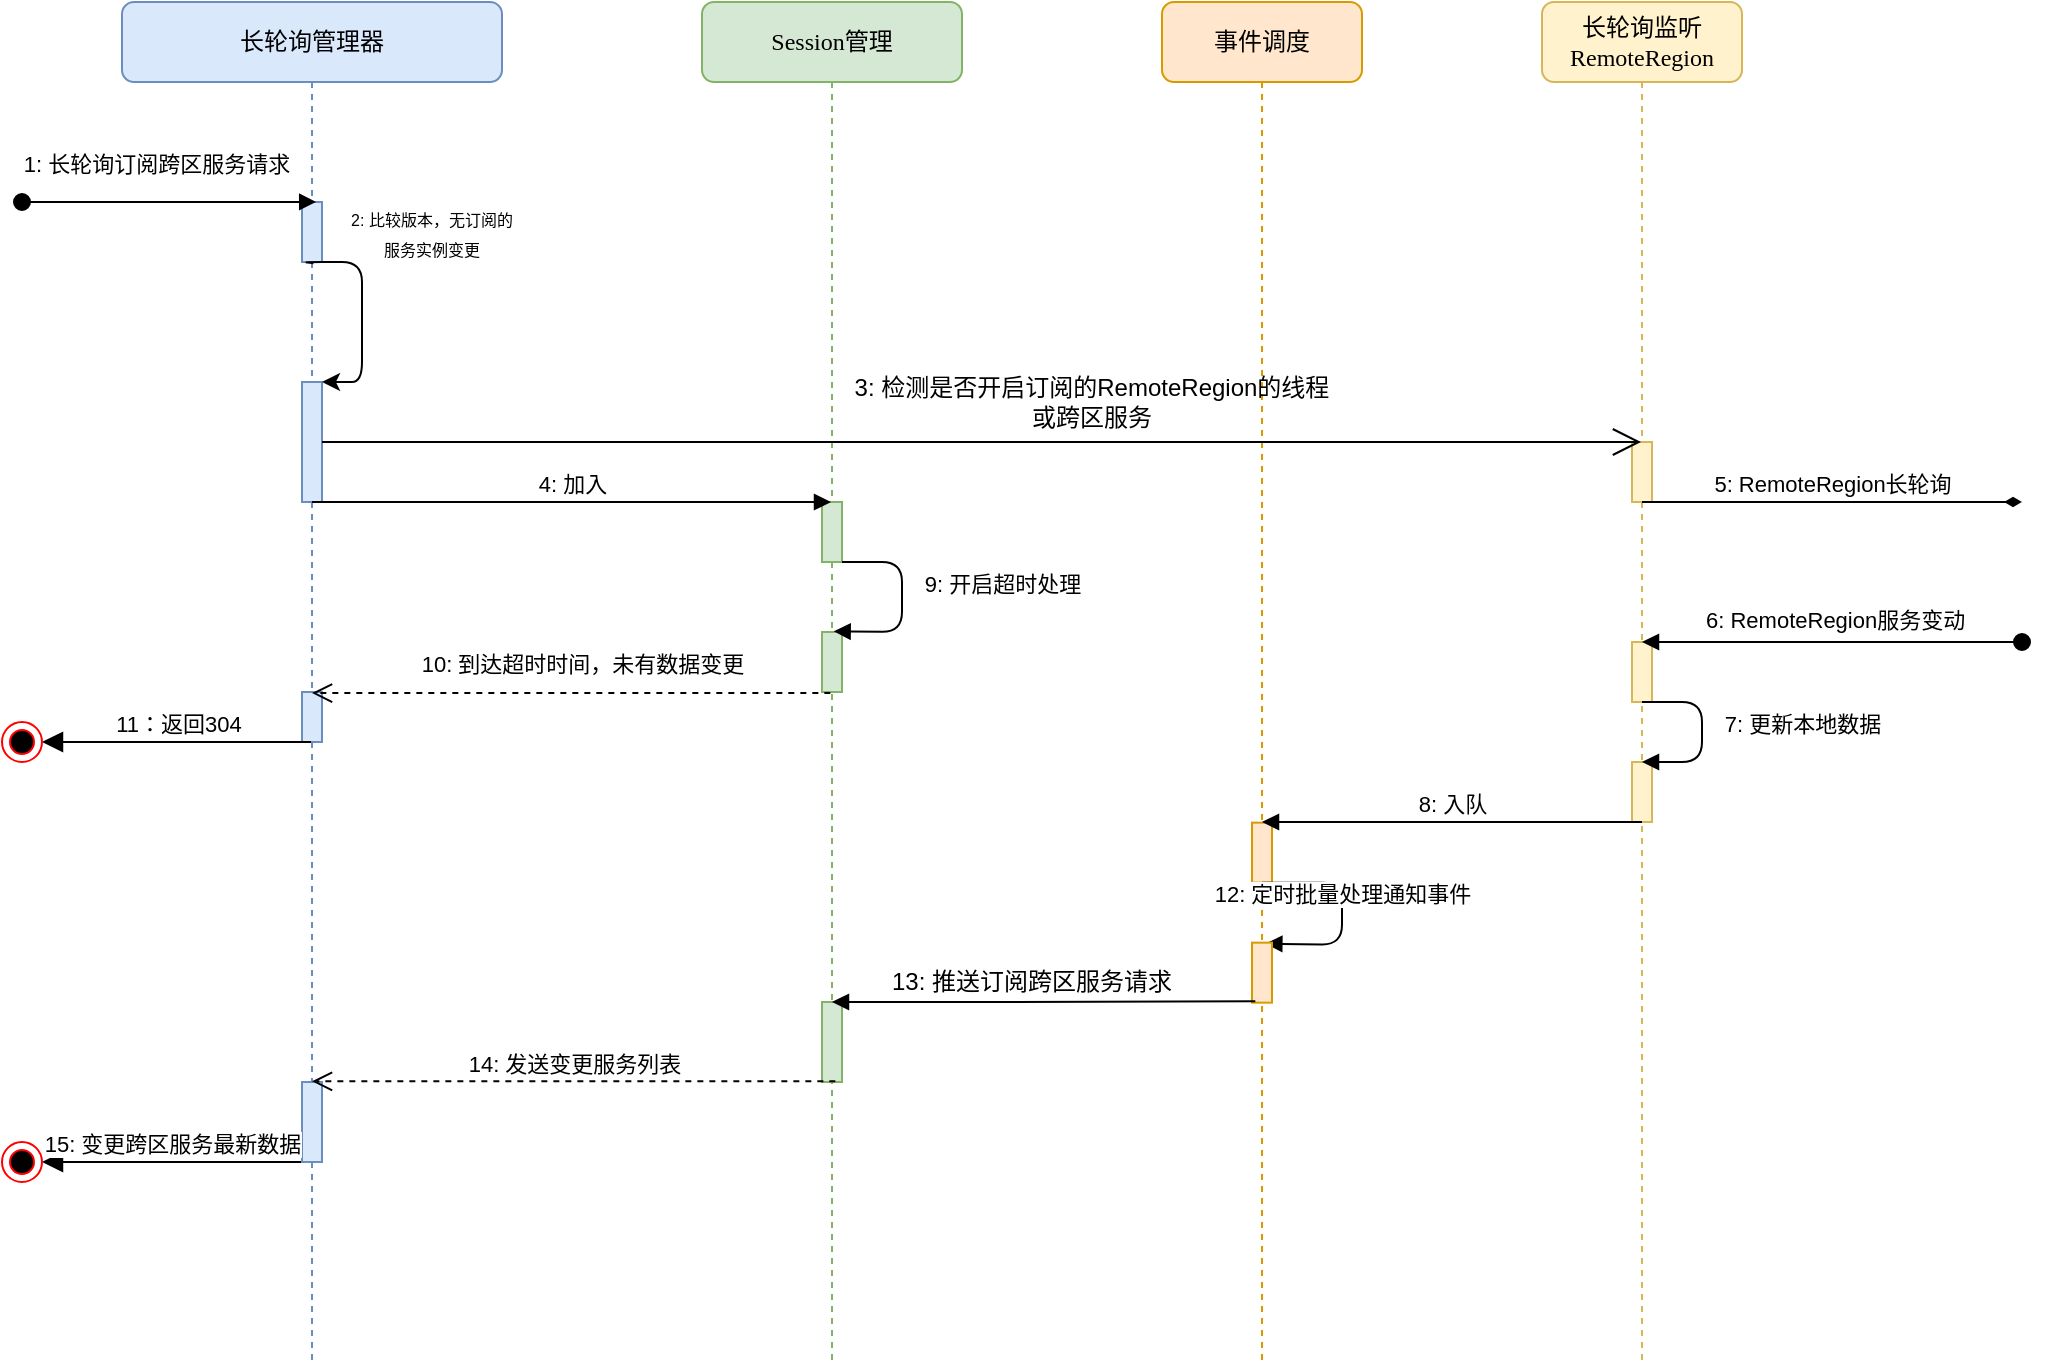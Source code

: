 <mxfile version="13.8.1" type="github">
  <diagram name="Page-1" id="13e1069c-82ec-6db2-03f1-153e76fe0fe0">
    <mxGraphModel dx="1185" dy="662" grid="1" gridSize="10" guides="1" tooltips="1" connect="1" arrows="1" fold="1" page="1" pageScale="1" pageWidth="1100" pageHeight="850" background="#ffffff" math="0" shadow="0">
      <root>
        <mxCell id="0" />
        <mxCell id="1" parent="0" />
        <mxCell id="7baba1c4bc27f4b0-2" value="Session管理" style="shape=umlLifeline;perimeter=lifelinePerimeter;whiteSpace=wrap;html=1;container=1;collapsible=0;recursiveResize=0;outlineConnect=0;rounded=1;shadow=0;comic=0;labelBackgroundColor=none;strokeWidth=1;fontFamily=Verdana;fontSize=12;align=center;fillColor=#d5e8d4;strokeColor=#82b366;sketch=0;" parent="1" vertex="1">
          <mxGeometry x="370" y="80" width="130" height="680" as="geometry" />
        </mxCell>
        <mxCell id="vFjCsUCM6t9HKuLcPDDI-33" value="" style="html=1;points=[];perimeter=orthogonalPerimeter;fillColor=#d5e8d4;strokeColor=#82b366;sketch=0;" vertex="1" parent="7baba1c4bc27f4b0-2">
          <mxGeometry x="60" y="250" width="10" height="30" as="geometry" />
        </mxCell>
        <mxCell id="vFjCsUCM6t9HKuLcPDDI-34" value="" style="html=1;points=[];perimeter=orthogonalPerimeter;fillColor=#d5e8d4;strokeColor=#82b366;sketch=0;" vertex="1" parent="7baba1c4bc27f4b0-2">
          <mxGeometry x="60" y="315" width="10" height="30" as="geometry" />
        </mxCell>
        <mxCell id="vFjCsUCM6t9HKuLcPDDI-44" value="" style="html=1;points=[];perimeter=orthogonalPerimeter;fillColor=#d5e8d4;strokeColor=#82b366;sketch=0;" vertex="1" parent="7baba1c4bc27f4b0-2">
          <mxGeometry x="60" y="500" width="10" height="40" as="geometry" />
        </mxCell>
        <mxCell id="vFjCsUCM6t9HKuLcPDDI-53" value="9: 开启超时处理" style="html=1;verticalAlign=bottom;endArrow=block;entryX=0.583;entryY=-0.011;entryDx=0;entryDy=0;entryPerimeter=0;sketch=0;" edge="1" parent="7baba1c4bc27f4b0-2" target="vFjCsUCM6t9HKuLcPDDI-34">
          <mxGeometry x="0.311" y="-52" width="80" relative="1" as="geometry">
            <mxPoint x="70" y="280" as="sourcePoint" />
            <mxPoint x="150" y="280" as="targetPoint" />
            <Array as="points">
              <mxPoint x="100" y="280" />
              <mxPoint x="100" y="315" />
            </Array>
            <mxPoint x="49" y="37" as="offset" />
          </mxGeometry>
        </mxCell>
        <mxCell id="7baba1c4bc27f4b0-4" value="事件调度" style="shape=umlLifeline;perimeter=lifelinePerimeter;whiteSpace=wrap;html=1;container=1;collapsible=0;recursiveResize=0;outlineConnect=0;rounded=1;shadow=0;comic=0;labelBackgroundColor=none;strokeWidth=1;fontFamily=Verdana;fontSize=12;align=center;fillColor=#ffe6cc;strokeColor=#d79b00;sketch=0;" parent="1" vertex="1">
          <mxGeometry x="600" y="80" width="100" height="680" as="geometry" />
        </mxCell>
        <mxCell id="vFjCsUCM6t9HKuLcPDDI-37" value="" style="html=1;points=[];perimeter=orthogonalPerimeter;fillColor=#ffe6cc;strokeColor=#d79b00;sketch=0;" vertex="1" parent="7baba1c4bc27f4b0-4">
          <mxGeometry x="45" y="410.33" width="10" height="30" as="geometry" />
        </mxCell>
        <mxCell id="vFjCsUCM6t9HKuLcPDDI-38" value="12: 定时批量处理通知事件" style="html=1;verticalAlign=bottom;endArrow=block;entryX=0.667;entryY=0.017;entryDx=0;entryDy=0;entryPerimeter=0;sketch=0;" edge="1" parent="7baba1c4bc27f4b0-4" target="vFjCsUCM6t9HKuLcPDDI-39">
          <mxGeometry width="80" relative="1" as="geometry">
            <mxPoint x="50" y="440.33" as="sourcePoint" />
            <mxPoint x="130" y="440.33" as="targetPoint" />
            <Array as="points">
              <mxPoint x="90" y="440.33" />
              <mxPoint x="90" y="471.33" />
            </Array>
          </mxGeometry>
        </mxCell>
        <mxCell id="vFjCsUCM6t9HKuLcPDDI-39" value="" style="html=1;points=[];perimeter=orthogonalPerimeter;fillColor=#ffe6cc;strokeColor=#d79b00;sketch=0;" vertex="1" parent="7baba1c4bc27f4b0-4">
          <mxGeometry x="45" y="470.33" width="10" height="30" as="geometry" />
        </mxCell>
        <mxCell id="7baba1c4bc27f4b0-5" value="长轮询监听RemoteRegion" style="shape=umlLifeline;perimeter=lifelinePerimeter;whiteSpace=wrap;html=1;container=1;collapsible=0;recursiveResize=0;outlineConnect=0;rounded=1;shadow=0;comic=0;labelBackgroundColor=none;strokeWidth=1;fontFamily=Verdana;fontSize=12;align=center;fillColor=#fff2cc;strokeColor=#d6b656;sketch=0;" parent="1" vertex="1">
          <mxGeometry x="790" y="80" width="100" height="680" as="geometry" />
        </mxCell>
        <mxCell id="vFjCsUCM6t9HKuLcPDDI-26" value="" style="html=1;points=[];perimeter=orthogonalPerimeter;fillColor=#fff2cc;strokeColor=#d6b656;sketch=0;" vertex="1" parent="7baba1c4bc27f4b0-5">
          <mxGeometry x="45" y="220" width="10" height="30" as="geometry" />
        </mxCell>
        <mxCell id="vFjCsUCM6t9HKuLcPDDI-28" value="5: RemoteRegion长轮询" style="html=1;verticalAlign=bottom;endArrow=diamondThin;startArrow=none;startFill=0;endFill=1;sketch=0;" edge="1" parent="7baba1c4bc27f4b0-5">
          <mxGeometry width="80" relative="1" as="geometry">
            <mxPoint x="50" y="250" as="sourcePoint" />
            <mxPoint x="240" y="250" as="targetPoint" />
            <mxPoint as="offset" />
          </mxGeometry>
        </mxCell>
        <mxCell id="vFjCsUCM6t9HKuLcPDDI-36" value="" style="html=1;points=[];perimeter=orthogonalPerimeter;fillColor=#fff2cc;strokeColor=#d6b656;sketch=0;" vertex="1" parent="7baba1c4bc27f4b0-5">
          <mxGeometry x="45" y="320" width="10" height="30" as="geometry" />
        </mxCell>
        <mxCell id="vFjCsUCM6t9HKuLcPDDI-40" value="" style="html=1;points=[];perimeter=orthogonalPerimeter;fillColor=#fff2cc;strokeColor=#d6b656;sketch=0;" vertex="1" parent="7baba1c4bc27f4b0-5">
          <mxGeometry x="45" y="380" width="10" height="30" as="geometry" />
        </mxCell>
        <mxCell id="vFjCsUCM6t9HKuLcPDDI-41" value="7: 更新本地数据" style="html=1;verticalAlign=bottom;endArrow=block;sketch=0;" edge="1" parent="7baba1c4bc27f4b0-5" target="7baba1c4bc27f4b0-5">
          <mxGeometry x="0.328" y="-51" width="80" relative="1" as="geometry">
            <mxPoint x="50" y="350" as="sourcePoint" />
            <mxPoint x="130" y="350" as="targetPoint" />
            <Array as="points">
              <mxPoint x="80" y="350" />
              <mxPoint x="80" y="380" />
            </Array>
            <mxPoint x="50" y="41" as="offset" />
          </mxGeometry>
        </mxCell>
        <mxCell id="7baba1c4bc27f4b0-8" value="长轮询管理器" style="shape=umlLifeline;perimeter=lifelinePerimeter;whiteSpace=wrap;html=1;container=1;collapsible=0;recursiveResize=0;outlineConnect=0;rounded=1;shadow=0;comic=0;labelBackgroundColor=none;strokeWidth=1;fontFamily=Verdana;fontSize=12;align=center;fillColor=#dae8fc;strokeColor=#6c8ebf;sketch=0;" parent="1" vertex="1">
          <mxGeometry x="80" y="80" width="190" height="680" as="geometry" />
        </mxCell>
        <mxCell id="7baba1c4bc27f4b0-9" value="" style="html=1;points=[];perimeter=orthogonalPerimeter;rounded=0;shadow=0;comic=0;labelBackgroundColor=none;strokeWidth=1;fontFamily=Verdana;fontSize=12;align=center;fillColor=#dae8fc;strokeColor=#6c8ebf;sketch=0;" parent="7baba1c4bc27f4b0-8" vertex="1">
          <mxGeometry x="90" y="100" width="10" height="30" as="geometry" />
        </mxCell>
        <mxCell id="vFjCsUCM6t9HKuLcPDDI-17" value="&lt;font style=&quot;font-size: 8px&quot;&gt;2: 比较版本，无订阅的服务实例变更&lt;/font&gt;" style="text;html=1;strokeColor=none;fillColor=none;align=center;verticalAlign=middle;whiteSpace=wrap;rounded=0;sketch=0;" vertex="1" parent="7baba1c4bc27f4b0-8">
          <mxGeometry x="110" y="90" width="90" height="50" as="geometry" />
        </mxCell>
        <mxCell id="vFjCsUCM6t9HKuLcPDDI-13" value="" style="html=1;points=[];perimeter=orthogonalPerimeter;rounded=0;shadow=0;comic=0;labelBackgroundColor=none;strokeWidth=1;fontFamily=Verdana;fontSize=12;align=center;fillColor=#dae8fc;strokeColor=#6c8ebf;sketch=0;" vertex="1" parent="7baba1c4bc27f4b0-8">
          <mxGeometry x="90" y="190" width="10" height="60" as="geometry" />
        </mxCell>
        <mxCell id="vFjCsUCM6t9HKuLcPDDI-15" value="" style="endArrow=classic;html=1;exitX=0.572;exitY=1.021;exitDx=0;exitDy=0;exitPerimeter=0;sketch=0;" edge="1" parent="7baba1c4bc27f4b0-8" source="7baba1c4bc27f4b0-9" target="vFjCsUCM6t9HKuLcPDDI-13">
          <mxGeometry width="50" height="50" relative="1" as="geometry">
            <mxPoint x="50" y="160" as="sourcePoint" />
            <mxPoint x="100" y="110" as="targetPoint" />
            <Array as="points">
              <mxPoint x="90" y="130" />
              <mxPoint x="120" y="130" />
              <mxPoint x="120" y="190" />
              <mxPoint x="110" y="190" />
            </Array>
          </mxGeometry>
        </mxCell>
        <mxCell id="vFjCsUCM6t9HKuLcPDDI-23" value="" style="endArrow=open;endFill=1;endSize=12;html=1;sketch=0;" edge="1" parent="7baba1c4bc27f4b0-8" target="7baba1c4bc27f4b0-5">
          <mxGeometry width="160" relative="1" as="geometry">
            <mxPoint x="100" y="220" as="sourcePoint" />
            <mxPoint x="260" y="220" as="targetPoint" />
          </mxGeometry>
        </mxCell>
        <mxCell id="vFjCsUCM6t9HKuLcPDDI-50" value="" style="html=1;points=[];perimeter=orthogonalPerimeter;fillColor=#dae8fc;strokeColor=#6c8ebf;sketch=0;" vertex="1" parent="7baba1c4bc27f4b0-8">
          <mxGeometry x="90" y="540" width="10" height="40" as="geometry" />
        </mxCell>
        <mxCell id="vFjCsUCM6t9HKuLcPDDI-60" value="" style="html=1;points=[];perimeter=orthogonalPerimeter;fillColor=#dae8fc;strokeColor=#6c8ebf;sketch=0;" vertex="1" parent="7baba1c4bc27f4b0-8">
          <mxGeometry x="90" y="345" width="10" height="25" as="geometry" />
        </mxCell>
        <mxCell id="vFjCsUCM6t9HKuLcPDDI-1" value="1: 长轮询订阅跨区服务请求" style="html=1;verticalAlign=bottom;startArrow=oval;startFill=1;endArrow=block;startSize=8;entryX=0.71;entryY=-0.001;entryDx=0;entryDy=0;entryPerimeter=0;sketch=0;" edge="1" parent="1" target="7baba1c4bc27f4b0-9">
          <mxGeometry x="-0.092" y="10" width="60" relative="1" as="geometry">
            <mxPoint x="30" y="180" as="sourcePoint" />
            <mxPoint x="100" y="180" as="targetPoint" />
            <mxPoint as="offset" />
          </mxGeometry>
        </mxCell>
        <mxCell id="vFjCsUCM6t9HKuLcPDDI-10" value="11：返回304" style="html=1;verticalAlign=bottom;startArrow=block;startFill=1;endArrow=none;startSize=8;endFill=0;sketch=0;" edge="1" parent="1" target="7baba1c4bc27f4b0-8">
          <mxGeometry width="60" relative="1" as="geometry">
            <mxPoint x="40" y="450" as="sourcePoint" />
            <mxPoint x="169.5" y="450" as="targetPoint" />
          </mxGeometry>
        </mxCell>
        <mxCell id="vFjCsUCM6t9HKuLcPDDI-11" value="" style="ellipse;html=1;shape=endState;fillColor=#000000;strokeColor=#ff0000;sketch=0;" vertex="1" parent="1">
          <mxGeometry x="20" y="440" width="20" height="20" as="geometry" />
        </mxCell>
        <mxCell id="vFjCsUCM6t9HKuLcPDDI-21" value="4: 加入" style="html=1;verticalAlign=bottom;endArrow=block;sketch=0;" edge="1" parent="1" source="7baba1c4bc27f4b0-8" target="7baba1c4bc27f4b0-2">
          <mxGeometry width="80" relative="1" as="geometry">
            <mxPoint x="180" y="300" as="sourcePoint" />
            <mxPoint x="260" y="300" as="targetPoint" />
            <Array as="points">
              <mxPoint x="380" y="330" />
            </Array>
          </mxGeometry>
        </mxCell>
        <mxCell id="vFjCsUCM6t9HKuLcPDDI-24" value="3: 检测是否开启订阅的RemoteRegion的线程或跨区服务" style="text;html=1;strokeColor=none;fillColor=none;align=center;verticalAlign=middle;whiteSpace=wrap;rounded=0;sketch=0;" vertex="1" parent="1">
          <mxGeometry x="440" y="270" width="250" height="20" as="geometry" />
        </mxCell>
        <mxCell id="vFjCsUCM6t9HKuLcPDDI-29" value="" style="html=1;verticalAlign=bottom;startArrow=oval;startFill=1;endArrow=block;startSize=8;sketch=0;" edge="1" parent="1" target="7baba1c4bc27f4b0-5">
          <mxGeometry x="-0.092" y="10" width="60" relative="1" as="geometry">
            <mxPoint x="1030" y="400" as="sourcePoint" />
            <mxPoint x="1187.1" y="400.0" as="targetPoint" />
            <mxPoint as="offset" />
          </mxGeometry>
        </mxCell>
        <mxCell id="vFjCsUCM6t9HKuLcPDDI-30" value="&lt;span style=&quot;color: rgb(0 , 0 , 0) ; font-family: &amp;#34;helvetica&amp;#34; ; font-size: 11px ; font-style: normal ; font-weight: 400 ; letter-spacing: normal ; text-align: center ; text-indent: 0px ; text-transform: none ; word-spacing: 0px ; background-color: rgb(255 , 255 , 255) ; display: inline ; float: none&quot;&gt;6: RemoteRegion服务变动&lt;/span&gt;" style="text;whiteSpace=wrap;html=1;sketch=0;" vertex="1" parent="1">
          <mxGeometry x="870" y="375" width="180" height="35" as="geometry" />
        </mxCell>
        <mxCell id="vFjCsUCM6t9HKuLcPDDI-35" value="8: 入队" style="html=1;verticalAlign=bottom;endArrow=block;sketch=0;" edge="1" parent="1">
          <mxGeometry width="80" relative="1" as="geometry">
            <mxPoint x="840" y="490" as="sourcePoint" />
            <mxPoint x="650" y="490" as="targetPoint" />
            <Array as="points">
              <mxPoint x="750" y="490" />
            </Array>
          </mxGeometry>
        </mxCell>
        <mxCell id="vFjCsUCM6t9HKuLcPDDI-42" value="" style="html=1;verticalAlign=bottom;endArrow=block;exitX=0.167;exitY=0.978;exitDx=0;exitDy=0;exitPerimeter=0;sketch=0;" edge="1" parent="1" source="vFjCsUCM6t9HKuLcPDDI-39" target="7baba1c4bc27f4b0-2">
          <mxGeometry width="80" relative="1" as="geometry">
            <mxPoint x="560" y="500" as="sourcePoint" />
            <mxPoint x="640" y="500" as="targetPoint" />
            <Array as="points">
              <mxPoint x="510" y="580" />
            </Array>
          </mxGeometry>
        </mxCell>
        <mxCell id="vFjCsUCM6t9HKuLcPDDI-43" value="13: 推送订阅跨区服务请求" style="text;html=1;strokeColor=none;fillColor=none;align=center;verticalAlign=middle;whiteSpace=wrap;rounded=0;sketch=0;" vertex="1" parent="1">
          <mxGeometry x="460" y="560" width="150" height="20" as="geometry" />
        </mxCell>
        <mxCell id="vFjCsUCM6t9HKuLcPDDI-56" value="15: 变更跨区服务最新数据" style="html=1;verticalAlign=bottom;startArrow=block;startFill=1;endArrow=none;startSize=8;endFill=0;sketch=0;" edge="1" parent="1">
          <mxGeometry width="60" relative="1" as="geometry">
            <mxPoint x="40" y="660" as="sourcePoint" />
            <mxPoint x="169.5" y="660" as="targetPoint" />
          </mxGeometry>
        </mxCell>
        <mxCell id="vFjCsUCM6t9HKuLcPDDI-57" value="" style="ellipse;html=1;shape=endState;fillColor=#000000;strokeColor=#ff0000;sketch=0;" vertex="1" parent="1">
          <mxGeometry x="20" y="650" width="20" height="20" as="geometry" />
        </mxCell>
        <mxCell id="vFjCsUCM6t9HKuLcPDDI-58" value="14: 发送变更服务列表" style="html=1;verticalAlign=bottom;endArrow=open;dashed=1;endSize=8;exitX=0.667;exitY=0.992;exitDx=0;exitDy=0;exitPerimeter=0;sketch=0;" edge="1" parent="1" source="vFjCsUCM6t9HKuLcPDDI-44" target="7baba1c4bc27f4b0-8">
          <mxGeometry relative="1" as="geometry">
            <mxPoint x="330" y="670" as="sourcePoint" />
            <mxPoint x="250" y="670" as="targetPoint" />
          </mxGeometry>
        </mxCell>
        <mxCell id="vFjCsUCM6t9HKuLcPDDI-59" value="10: 到达超时时间，未有数据变更" style="html=1;verticalAlign=bottom;endArrow=open;dashed=1;endSize=8;exitX=0.417;exitY=1.017;exitDx=0;exitDy=0;exitPerimeter=0;sketch=0;" edge="1" parent="1" source="vFjCsUCM6t9HKuLcPDDI-34" target="7baba1c4bc27f4b0-8">
          <mxGeometry x="-0.043" y="-6" relative="1" as="geometry">
            <mxPoint x="390" y="440" as="sourcePoint" />
            <mxPoint x="310" y="440" as="targetPoint" />
            <mxPoint as="offset" />
          </mxGeometry>
        </mxCell>
      </root>
    </mxGraphModel>
  </diagram>
</mxfile>
